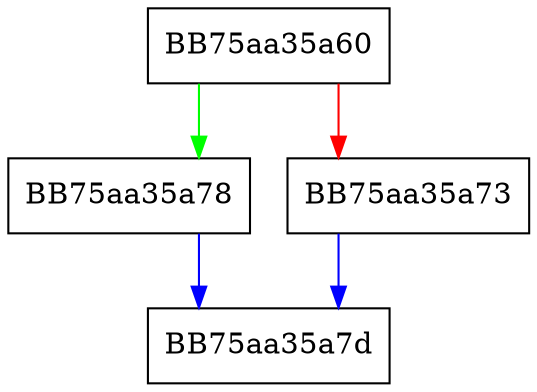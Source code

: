 digraph match_accept {
  node [shape="box"];
  graph [splines=ortho];
  BB75aa35a60 -> BB75aa35a78 [color="green"];
  BB75aa35a60 -> BB75aa35a73 [color="red"];
  BB75aa35a73 -> BB75aa35a7d [color="blue"];
  BB75aa35a78 -> BB75aa35a7d [color="blue"];
}